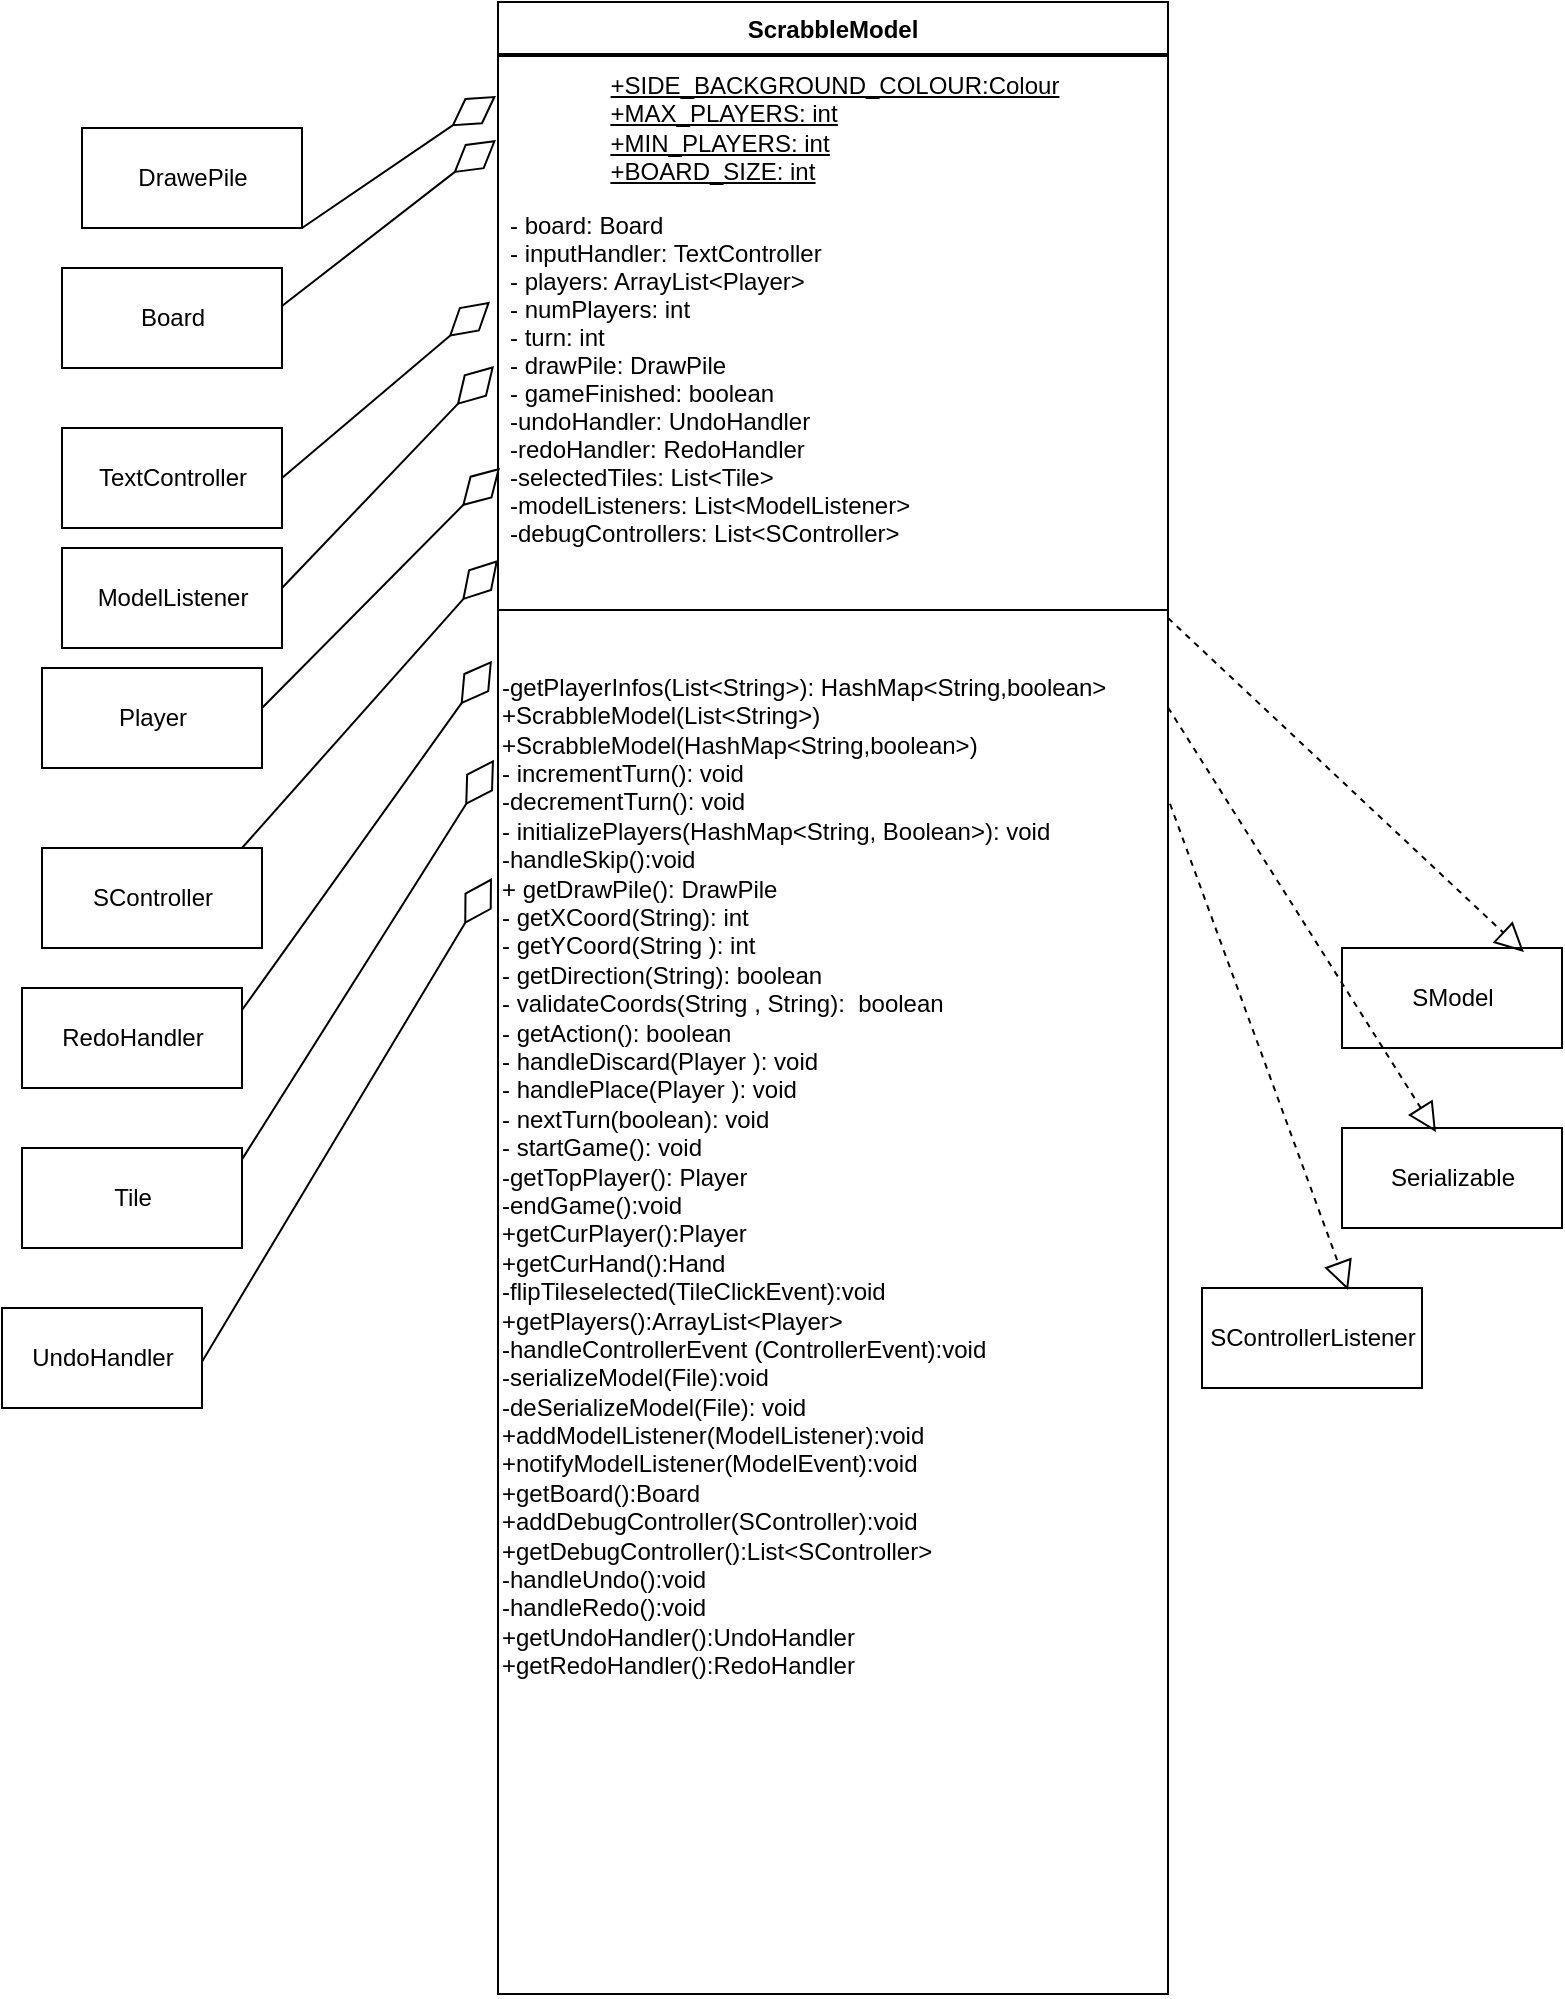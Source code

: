 <mxfile version="20.5.3" type="embed"><diagram id="WvpZndp7eJZMyQsxit7F" name="Page-1"><mxGraphModel dx="1602" dy="865" grid="1" gridSize="10" guides="1" tooltips="1" connect="1" arrows="1" fold="1" page="1" pageScale="1" pageWidth="850" pageHeight="1100" math="0" shadow="0"><root><mxCell id="0"/><mxCell id="1" parent="0"/><mxCell id="2" value="ScrabbleModel" style="swimlane;fontStyle=1;align=center;verticalAlign=top;childLayout=stackLayout;horizontal=1;startSize=26;horizontalStack=0;resizeParent=1;resizeParentMax=0;resizeLast=0;collapsible=1;marginBottom=0;fillColor=none;" parent="1" vertex="1"><mxGeometry x="258" y="17" width="335" height="996" as="geometry"/></mxCell><mxCell id="3" value="" style="line;strokeWidth=1;fillColor=none;align=left;verticalAlign=middle;spacingTop=-1;spacingLeft=3;spacingRight=3;rotatable=0;labelPosition=right;points=[];portConstraint=eastwest;" parent="2" vertex="1"><mxGeometry y="26" width="335" height="2" as="geometry"/></mxCell><mxCell id="13" value="&lt;u&gt;+SIDE_BACKGROUND_COLOUR:Colour&lt;br&gt;&lt;div style=&quot;text-align: left;&quot;&gt;&lt;u style=&quot;background-color: initial;&quot;&gt;+MAX_PLAYERS: int&lt;/u&gt;&lt;/div&gt;&lt;div style=&quot;text-align: left;&quot;&gt;&lt;u style=&quot;background-color: initial;&quot;&gt;+MIN_PLAYERS: int&lt;/u&gt;&lt;/div&gt;&lt;div style=&quot;text-align: left;&quot;&gt;&lt;u style=&quot;background-color: initial;&quot;&gt;+BOARD_SIZE: int&lt;/u&gt;&lt;/div&gt;&lt;/u&gt;" style="text;html=1;align=center;verticalAlign=middle;resizable=0;points=[];autosize=1;strokeColor=none;fillColor=none;" vertex="1" parent="2"><mxGeometry y="28" width="335" height="70" as="geometry"/></mxCell><mxCell id="4" value="- board: Board&#10;- inputHandler: TextController&#10;- players: ArrayList&lt;Player&gt;&#10;- numPlayers: int&#10;- turn: int&#10;- drawPile: DrawPile&#10;- gameFinished: boolean&#10;-undoHandler: UndoHandler&#10;-redoHandler: RedoHandler&#10;-selectedTiles: List&lt;Tile&gt;&#10;-modelListeners: List&lt;ModelListener&gt;&#10;-debugControllers: List&lt;SController&gt;" style="text;strokeColor=none;fillColor=none;align=left;verticalAlign=top;spacingLeft=4;spacingRight=4;overflow=hidden;rotatable=0;points=[[0,0.5],[1,0.5]];portConstraint=eastwest;" parent="2" vertex="1"><mxGeometry y="98" width="335" height="202" as="geometry"/></mxCell><mxCell id="5" value="" style="line;strokeWidth=1;fillColor=none;align=left;verticalAlign=middle;spacingTop=-1;spacingLeft=3;spacingRight=3;rotatable=0;labelPosition=right;points=[];portConstraint=eastwest;" parent="2" vertex="1"><mxGeometry y="300" width="335" height="8" as="geometry"/></mxCell><mxCell id="6" value="&lt;span&gt;&lt;br&gt;&lt;br&gt;-getPlayerInfos(List&amp;lt;String&amp;gt;): HashMap&amp;lt;String,boolean&amp;gt;&lt;br&gt;+ScrabbleModel(List&amp;lt;String&amp;gt;)&lt;br&gt;+ScrabbleModel(HashMap&amp;lt;String,boolean&amp;gt;)&lt;br&gt;- incrementTurn(): void&lt;br&gt;&lt;/span&gt;-decrementTurn(): void&lt;br style=&quot;padding: 0px ; margin: 0px&quot;&gt;&lt;span&gt;- initializePlayers(HashMap&amp;lt;String, Boolean&amp;gt;): void&lt;br&gt;&lt;/span&gt;-handleSkip():void&lt;br style=&quot;padding: 0px ; margin: 0px&quot;&gt;&lt;span&gt;+ getDrawPile(): DrawPile&lt;/span&gt;&lt;br style=&quot;padding: 0px ; margin: 0px&quot;&gt;&lt;span&gt;- getXCoord(String): int&lt;/span&gt;&lt;br style=&quot;padding: 0px ; margin: 0px&quot;&gt;&lt;span&gt;- getYCoord(String ): int&lt;/span&gt;&lt;br style=&quot;padding: 0px ; margin: 0px&quot;&gt;&lt;span&gt;- getDirection(String): boolean&lt;/span&gt;&lt;br style=&quot;padding: 0px ; margin: 0px&quot;&gt;&lt;span&gt;- validateCoords(&lt;/span&gt;String&amp;nbsp;&lt;span&gt;,&amp;nbsp;&lt;/span&gt;String&lt;span&gt;):&amp;nbsp; boolean&lt;br&gt;- getAction(): boolean&lt;br&gt;- handleDiscard(Player ): void&lt;br&gt;- handlePlace(Player ): void&lt;br&gt;- nextTurn(boolean): void&lt;br&gt;- startGame(): void&lt;br&gt;-getTopPlayer(): Player&lt;br&gt;-endGame():void&lt;br&gt;+getCurPlayer():Player&lt;br&gt;+getCurHand():Hand&lt;br&gt;-flipTileselected(TileClickEvent):void&lt;br&gt;+getPlayers():ArrayList&amp;lt;Player&amp;gt;&lt;br&gt;-handleControllerEvent (ControllerEvent):void&lt;br&gt;-serializeModel(File):void&lt;br&gt;-deSerializeModel(File): void&lt;br&gt;+addModelListener(ModelListener):void&lt;br&gt;+notifyModelListener(ModelEvent):void&lt;br&gt;+getBoard():Board&lt;br&gt;+addDebugController(SController):void&lt;br&gt;+getDebugController():List&amp;lt;SController&amp;gt;&lt;br&gt;-handleUndo():void&lt;br&gt;-handleRedo():void&lt;br&gt;+getUndoHandler():UndoHandler&lt;br&gt;+getRedoHandler():RedoHandler&lt;br&gt;&lt;br&gt;&lt;br&gt;&lt;br&gt;&lt;br&gt;&lt;br&gt;&lt;br&gt;&lt;br&gt;&lt;br&gt;&lt;br&gt;&lt;br&gt;&lt;br&gt;&lt;/span&gt;" style="text;html=1;strokeColor=none;fillColor=none;align=left;verticalAlign=middle;whiteSpace=wrap;rounded=0;" parent="2" vertex="1"><mxGeometry y="308" width="335" height="688" as="geometry"/></mxCell><mxCell id="7" value="Serializable" style="html=1;" vertex="1" parent="1"><mxGeometry x="680" y="580" width="110" height="50" as="geometry"/></mxCell><mxCell id="8" value="SControllerListener" style="html=1;" vertex="1" parent="1"><mxGeometry x="610" y="660" width="110" height="50" as="geometry"/></mxCell><mxCell id="9" value="SModel" style="html=1;" vertex="1" parent="1"><mxGeometry x="680" y="490" width="110" height="50" as="geometry"/></mxCell><mxCell id="10" value="" style="endArrow=block;dashed=1;endFill=0;endSize=12;html=1;rounded=0;exitX=1.003;exitY=0.135;exitDx=0;exitDy=0;exitPerimeter=0;entryX=0.664;entryY=0.02;entryDx=0;entryDy=0;entryPerimeter=0;" edge="1" parent="1" source="6" target="8"><mxGeometry width="160" relative="1" as="geometry"><mxPoint x="340" y="880" as="sourcePoint"/><mxPoint x="460" y="970" as="targetPoint"/></mxGeometry></mxCell><mxCell id="11" value="" style="endArrow=block;dashed=1;endFill=0;endSize=12;html=1;rounded=0;entryX=0.427;entryY=0.04;entryDx=0;entryDy=0;entryPerimeter=0;exitX=1;exitY=0.065;exitDx=0;exitDy=0;exitPerimeter=0;" edge="1" parent="1" source="6" target="7"><mxGeometry width="160" relative="1" as="geometry"><mxPoint x="660" y="720" as="sourcePoint"/><mxPoint x="443.04" y="1011" as="targetPoint"/></mxGeometry></mxCell><mxCell id="12" value="" style="endArrow=block;dashed=1;endFill=0;endSize=12;html=1;rounded=0;exitX=1;exitY=0;exitDx=0;exitDy=0;entryX=0.827;entryY=0.04;entryDx=0;entryDy=0;entryPerimeter=0;" edge="1" parent="1" source="6" target="9"><mxGeometry width="160" relative="1" as="geometry"><mxPoint x="479.94" y="905" as="sourcePoint"/><mxPoint x="320" y="960" as="targetPoint"/></mxGeometry></mxCell><mxCell id="15" value="Tile" style="html=1;fillColor=none;" vertex="1" parent="1"><mxGeometry x="20" y="590" width="110" height="50" as="geometry"/></mxCell><mxCell id="16" value="UndoHandler" style="html=1;fillColor=none;" vertex="1" parent="1"><mxGeometry x="10" y="670" width="100" height="50" as="geometry"/></mxCell><mxCell id="17" value="RedoHandler" style="html=1;fillColor=none;" vertex="1" parent="1"><mxGeometry x="20" y="510" width="110" height="50" as="geometry"/></mxCell><mxCell id="18" value="ModelListener" style="html=1;fillColor=none;" vertex="1" parent="1"><mxGeometry x="40" y="290" width="110" height="50" as="geometry"/></mxCell><mxCell id="19" value="SController" style="html=1;fillColor=none;" vertex="1" parent="1"><mxGeometry x="30" y="440" width="110" height="50" as="geometry"/></mxCell><mxCell id="20" value="Player" style="html=1;fillColor=none;" vertex="1" parent="1"><mxGeometry x="30" y="350" width="110" height="50" as="geometry"/></mxCell><mxCell id="21" value="TextController" style="html=1;fillColor=none;" vertex="1" parent="1"><mxGeometry x="40" y="230" width="110" height="50" as="geometry"/></mxCell><mxCell id="22" value="DrawePile" style="html=1;fillColor=none;" vertex="1" parent="1"><mxGeometry x="50" y="80" width="110" height="50" as="geometry"/></mxCell><mxCell id="23" value="Board" style="html=1;fillColor=none;" vertex="1" parent="1"><mxGeometry x="40" y="150" width="110" height="50" as="geometry"/></mxCell><mxCell id="27" value="" style="endArrow=diamondThin;endFill=0;endSize=24;html=1;rounded=0;exitX=1;exitY=0.5;exitDx=0;exitDy=0;entryX=-0.012;entryY=0.257;entryDx=0;entryDy=0;entryPerimeter=0;" edge="1" parent="1" source="21" target="4"><mxGeometry width="160" relative="1" as="geometry"><mxPoint x="150" y="260" as="sourcePoint"/><mxPoint x="240" y="220" as="targetPoint"/></mxGeometry></mxCell><mxCell id="32" value="" style="endArrow=diamondThin;endFill=0;endSize=24;html=1;rounded=0;entryX=-0.006;entryY=0.416;entryDx=0;entryDy=0;entryPerimeter=0;" edge="1" parent="1" target="4"><mxGeometry width="160" relative="1" as="geometry"><mxPoint x="150" y="310" as="sourcePoint"/><mxPoint x="230" y="280" as="targetPoint"/></mxGeometry></mxCell><mxCell id="33" value="" style="endArrow=diamondThin;endFill=0;endSize=24;html=1;rounded=0;entryX=0.003;entryY=0.668;entryDx=0;entryDy=0;entryPerimeter=0;" edge="1" parent="1" target="4"><mxGeometry width="160" relative="1" as="geometry"><mxPoint x="140" y="370" as="sourcePoint"/><mxPoint x="220" y="340" as="targetPoint"/></mxGeometry></mxCell><mxCell id="34" value="" style="endArrow=diamondThin;endFill=0;endSize=24;html=1;rounded=0;entryX=0;entryY=0.896;entryDx=0;entryDy=0;entryPerimeter=0;" edge="1" parent="1" target="4"><mxGeometry width="160" relative="1" as="geometry"><mxPoint x="130" y="440" as="sourcePoint"/><mxPoint x="216.985" y="406.976" as="targetPoint"/></mxGeometry></mxCell><mxCell id="35" value="" style="endArrow=diamondThin;endFill=0;endSize=24;html=1;rounded=0;entryX=-0.009;entryY=0.031;entryDx=0;entryDy=0;entryPerimeter=0;" edge="1" parent="1" target="6"><mxGeometry width="160" relative="1" as="geometry"><mxPoint x="130" y="521.01" as="sourcePoint"/><mxPoint x="230" y="460.002" as="targetPoint"/></mxGeometry></mxCell><mxCell id="36" value="" style="endArrow=diamondThin;endFill=0;endSize=24;html=1;rounded=0;entryX=-0.006;entryY=0.103;entryDx=0;entryDy=0;entryPerimeter=0;" edge="1" parent="1" target="6"><mxGeometry width="160" relative="1" as="geometry"><mxPoint x="130" y="595.68" as="sourcePoint"/><mxPoint x="226.985" y="503.998" as="targetPoint"/></mxGeometry></mxCell><mxCell id="37" value="" style="endArrow=diamondThin;endFill=0;endSize=24;html=1;rounded=0;entryX=-0.009;entryY=0.189;entryDx=0;entryDy=0;entryPerimeter=0;" edge="1" parent="1" target="6"><mxGeometry width="160" relative="1" as="geometry"><mxPoint x="110" y="696.82" as="sourcePoint"/><mxPoint x="207.99" y="580.004" as="targetPoint"/></mxGeometry></mxCell><mxCell id="38" value="" style="endArrow=diamondThin;endFill=0;endSize=24;html=1;rounded=0;entryX=-0.003;entryY=0.586;entryDx=0;entryDy=0;entryPerimeter=0;" edge="1" parent="1" target="13"><mxGeometry width="160" relative="1" as="geometry"><mxPoint x="150" y="169" as="sourcePoint"/><mxPoint x="266.985" y="10.002" as="targetPoint"/></mxGeometry></mxCell><mxCell id="39" value="" style="endArrow=diamondThin;endFill=0;endSize=24;html=1;rounded=0;entryX=-0.003;entryY=0.271;entryDx=0;entryDy=0;entryPerimeter=0;exitX=1;exitY=1;exitDx=0;exitDy=0;" edge="1" parent="1" source="22" target="13"><mxGeometry width="160" relative="1" as="geometry"><mxPoint x="151.01" y="140" as="sourcePoint"/><mxPoint x="230.005" y="140.02" as="targetPoint"/></mxGeometry></mxCell></root></mxGraphModel></diagram></mxfile>